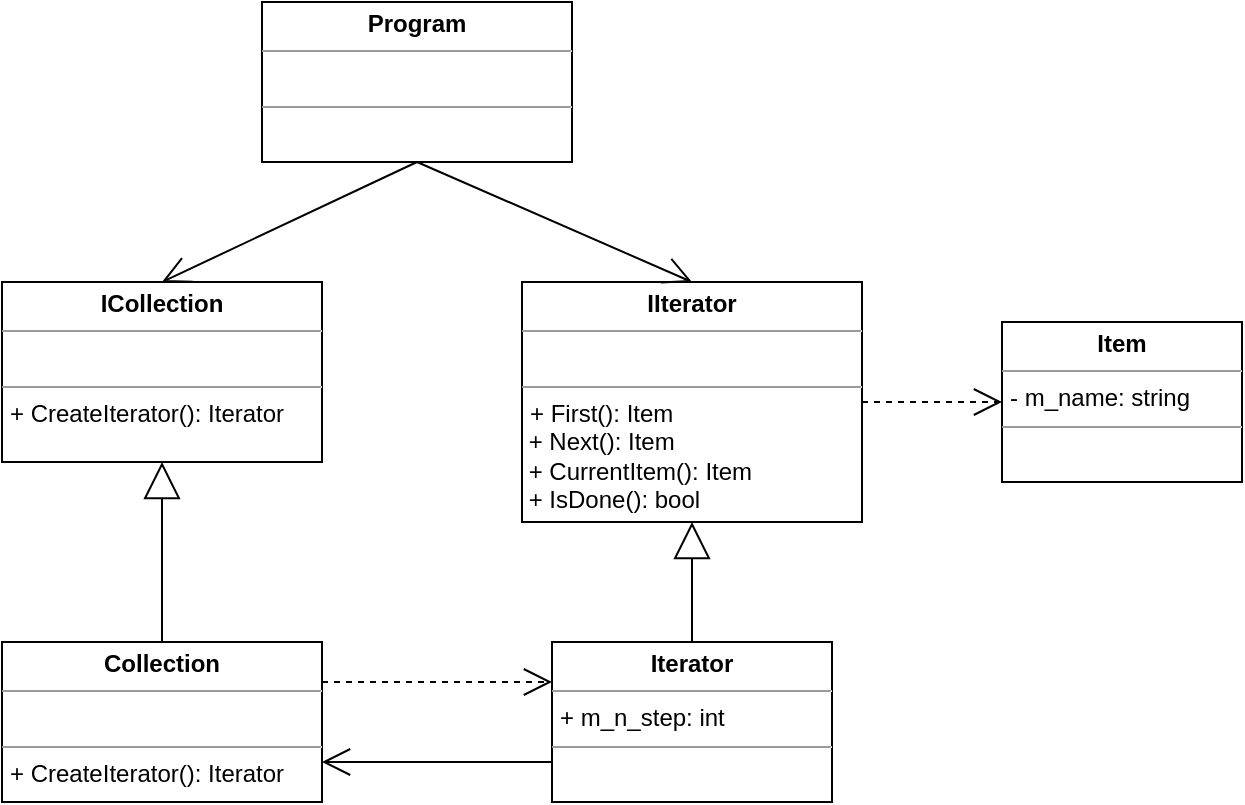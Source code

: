 <mxfile version="10.6.7" type="device"><diagram name="Page-1" id="c4acf3e9-155e-7222-9cf6-157b1a14988f"><mxGraphModel dx="1332" dy="1887" grid="1" gridSize="10" guides="1" tooltips="1" connect="1" arrows="1" fold="1" page="1" pageScale="1" pageWidth="850" pageHeight="1100" background="#ffffff" math="0" shadow="0"><root><mxCell id="0"/><mxCell id="1" parent="0"/><mxCell id="5d2195bd80daf111-18" value="&lt;p style=&quot;margin: 0px ; margin-top: 4px ; text-align: center&quot;&gt;&lt;b&gt;IIterator&lt;/b&gt;&lt;/p&gt;&lt;hr size=&quot;1&quot;&gt;&lt;p style=&quot;margin: 0px ; margin-left: 4px&quot;&gt;&lt;br&gt;&lt;/p&gt;&lt;hr size=&quot;1&quot;&gt;&lt;p style=&quot;margin: 0px ; margin-left: 4px&quot;&gt;&lt;span&gt;+ First(): Item&lt;/span&gt;&lt;br&gt;&lt;/p&gt;&amp;nbsp;+ Next(): Item&lt;br&gt;&amp;nbsp;+ CurrentItem(): Item&lt;br&gt;&amp;nbsp;+ IsDone(): bool&lt;br&gt;" style="verticalAlign=top;align=left;overflow=fill;fontSize=12;fontFamily=Helvetica;html=1;rounded=0;shadow=0;comic=0;labelBackgroundColor=none;strokeColor=#000000;strokeWidth=1;fillColor=#ffffff;" parent="1" vertex="1"><mxGeometry x="370" y="40" width="170" height="120" as="geometry"/></mxCell><mxCell id="UgklDkY0tClnPy3m5Tnl-1" value="&lt;p style=&quot;margin: 0px ; margin-top: 4px ; text-align: center&quot;&gt;&lt;b&gt;Item&lt;/b&gt;&lt;/p&gt;&lt;hr size=&quot;1&quot;&gt;&lt;p style=&quot;margin: 0px ; margin-left: 4px&quot;&gt;- m_name: string&lt;/p&gt;&lt;hr size=&quot;1&quot;&gt;&lt;p style=&quot;margin: 0px ; margin-left: 4px&quot;&gt;&lt;br&gt;&lt;/p&gt;" style="verticalAlign=top;align=left;overflow=fill;fontSize=12;fontFamily=Helvetica;html=1;rounded=0;shadow=0;comic=0;labelBackgroundColor=none;strokeColor=#000000;strokeWidth=1;fillColor=#ffffff;" vertex="1" parent="1"><mxGeometry x="610" y="60" width="120" height="80" as="geometry"/></mxCell><mxCell id="UgklDkY0tClnPy3m5Tnl-32" value="" style="endArrow=block;endSize=16;endFill=0;html=1;entryX=0.5;entryY=1;entryDx=0;entryDy=0;exitX=0.5;exitY=0;exitDx=0;exitDy=0;" edge="1" parent="1" source="UgklDkY0tClnPy3m5Tnl-41" target="5d2195bd80daf111-18"><mxGeometry width="160" relative="1" as="geometry"><mxPoint x="455" y="220" as="sourcePoint"/><mxPoint x="220" y="420" as="targetPoint"/></mxGeometry></mxCell><mxCell id="UgklDkY0tClnPy3m5Tnl-36" value="&lt;p style=&quot;margin: 0px ; margin-top: 4px ; text-align: center&quot;&gt;&lt;b&gt;Program&lt;/b&gt;&lt;/p&gt;&lt;hr size=&quot;1&quot;&gt;&lt;p style=&quot;margin: 0px ; margin-left: 4px&quot;&gt;&lt;br&gt;&lt;/p&gt;&lt;hr size=&quot;1&quot;&gt;&lt;p style=&quot;margin: 0px ; margin-left: 4px&quot;&gt;&lt;/p&gt;&lt;br&gt;" style="verticalAlign=top;align=left;overflow=fill;fontSize=12;fontFamily=Helvetica;html=1;rounded=0;shadow=0;comic=0;labelBackgroundColor=none;strokeColor=#000000;strokeWidth=1;fillColor=#ffffff;" vertex="1" parent="1"><mxGeometry x="240" y="-100" width="155" height="80" as="geometry"/></mxCell><mxCell id="UgklDkY0tClnPy3m5Tnl-37" value="&lt;p style=&quot;margin: 0px ; margin-top: 4px ; text-align: center&quot;&gt;&lt;b&gt;ICollection&lt;/b&gt;&lt;/p&gt;&lt;hr size=&quot;1&quot;&gt;&lt;p style=&quot;margin: 0px ; margin-left: 4px&quot;&gt;&lt;br&gt;&lt;/p&gt;&lt;hr size=&quot;1&quot;&gt;&lt;p style=&quot;margin: 0px ; margin-left: 4px&quot;&gt;+ CreateIterator(): Iterator&lt;/p&gt;&lt;br&gt;" style="verticalAlign=top;align=left;overflow=fill;fontSize=12;fontFamily=Helvetica;html=1;rounded=0;shadow=0;comic=0;labelBackgroundColor=none;strokeColor=#000000;strokeWidth=1;fillColor=#ffffff;" vertex="1" parent="1"><mxGeometry x="110" y="40" width="160" height="90" as="geometry"/></mxCell><mxCell id="UgklDkY0tClnPy3m5Tnl-38" value="" style="endArrow=open;endFill=1;endSize=12;html=1;entryX=0.5;entryY=0;entryDx=0;entryDy=0;exitX=0.5;exitY=1;exitDx=0;exitDy=0;" edge="1" parent="1" source="UgklDkY0tClnPy3m5Tnl-36" target="UgklDkY0tClnPy3m5Tnl-37"><mxGeometry width="160" relative="1" as="geometry"><mxPoint x="80" y="70" as="sourcePoint"/><mxPoint x="110" y="420" as="targetPoint"/></mxGeometry></mxCell><mxCell id="UgklDkY0tClnPy3m5Tnl-39" value="" style="endArrow=open;endFill=1;endSize=12;html=1;entryX=0.5;entryY=0;entryDx=0;entryDy=0;exitX=0.5;exitY=1;exitDx=0;exitDy=0;" edge="1" parent="1" source="UgklDkY0tClnPy3m5Tnl-36" target="5d2195bd80daf111-18"><mxGeometry width="160" relative="1" as="geometry"><mxPoint x="135" y="90" as="sourcePoint"/><mxPoint x="275" y="10" as="targetPoint"/></mxGeometry></mxCell><mxCell id="UgklDkY0tClnPy3m5Tnl-41" value="&lt;p style=&quot;margin: 0px ; margin-top: 4px ; text-align: center&quot;&gt;&lt;b&gt;Iterator&lt;/b&gt;&lt;/p&gt;&lt;hr size=&quot;1&quot;&gt;&lt;p style=&quot;margin: 0px ; margin-left: 4px&quot;&gt;+ m_n_step: int&lt;br&gt;&lt;/p&gt;&lt;hr size=&quot;1&quot;&gt;&lt;p style=&quot;margin: 0px ; margin-left: 4px&quot;&gt;&lt;br&gt;&lt;/p&gt;" style="verticalAlign=top;align=left;overflow=fill;fontSize=12;fontFamily=Helvetica;html=1;rounded=0;shadow=0;comic=0;labelBackgroundColor=none;strokeColor=#000000;strokeWidth=1;fillColor=#ffffff;" vertex="1" parent="1"><mxGeometry x="385" y="220" width="140" height="80" as="geometry"/></mxCell><mxCell id="UgklDkY0tClnPy3m5Tnl-42" value="" style="endArrow=block;endSize=16;endFill=0;html=1;entryX=0.5;entryY=1;entryDx=0;entryDy=0;exitX=0.5;exitY=0;exitDx=0;exitDy=0;" edge="1" parent="1" source="UgklDkY0tClnPy3m5Tnl-43" target="UgklDkY0tClnPy3m5Tnl-37"><mxGeometry width="160" relative="1" as="geometry"><mxPoint x="210" y="220" as="sourcePoint"/><mxPoint x="210" y="160" as="targetPoint"/></mxGeometry></mxCell><mxCell id="UgklDkY0tClnPy3m5Tnl-43" value="&lt;p style=&quot;margin: 0px ; margin-top: 4px ; text-align: center&quot;&gt;&lt;b&gt;Collection&lt;/b&gt;&lt;/p&gt;&lt;hr size=&quot;1&quot;&gt;&lt;p style=&quot;margin: 0px ; margin-left: 4px&quot;&gt;&lt;br&gt;&lt;/p&gt;&lt;hr size=&quot;1&quot;&gt;&lt;p style=&quot;margin: 0px ; margin-left: 4px&quot;&gt;+ CreateIterator(): Iterator&lt;/p&gt;" style="verticalAlign=top;align=left;overflow=fill;fontSize=12;fontFamily=Helvetica;html=1;rounded=0;shadow=0;comic=0;labelBackgroundColor=none;strokeColor=#000000;strokeWidth=1;fillColor=#ffffff;" vertex="1" parent="1"><mxGeometry x="110" y="220" width="160" height="80" as="geometry"/></mxCell><mxCell id="UgklDkY0tClnPy3m5Tnl-44" value="" style="endArrow=open;endFill=1;endSize=12;html=1;exitX=0;exitY=0.75;exitDx=0;exitDy=0;entryX=1;entryY=0.75;entryDx=0;entryDy=0;" edge="1" parent="1" source="UgklDkY0tClnPy3m5Tnl-41" target="UgklDkY0tClnPy3m5Tnl-43"><mxGeometry width="160" relative="1" as="geometry"><mxPoint x="60" y="420" as="sourcePoint"/><mxPoint x="220" y="420" as="targetPoint"/></mxGeometry></mxCell><mxCell id="UgklDkY0tClnPy3m5Tnl-45" value="" style="endArrow=open;endSize=12;dashed=1;html=1;entryX=0;entryY=0.25;entryDx=0;entryDy=0;exitX=1;exitY=0.25;exitDx=0;exitDy=0;" edge="1" parent="1" source="UgklDkY0tClnPy3m5Tnl-43" target="UgklDkY0tClnPy3m5Tnl-41"><mxGeometry y="20" width="160" relative="1" as="geometry"><mxPoint x="60" y="420" as="sourcePoint"/><mxPoint x="220" y="420" as="targetPoint"/><mxPoint as="offset"/></mxGeometry></mxCell><mxCell id="UgklDkY0tClnPy3m5Tnl-46" value="" style="endArrow=open;endSize=12;dashed=1;html=1;entryX=0;entryY=0.5;entryDx=0;entryDy=0;exitX=1;exitY=0.5;exitDx=0;exitDy=0;" edge="1" parent="1" source="5d2195bd80daf111-18" target="UgklDkY0tClnPy3m5Tnl-1"><mxGeometry y="20" width="160" relative="1" as="geometry"><mxPoint x="280" y="250" as="sourcePoint"/><mxPoint x="395" y="250" as="targetPoint"/><mxPoint as="offset"/></mxGeometry></mxCell></root></mxGraphModel></diagram></mxfile>